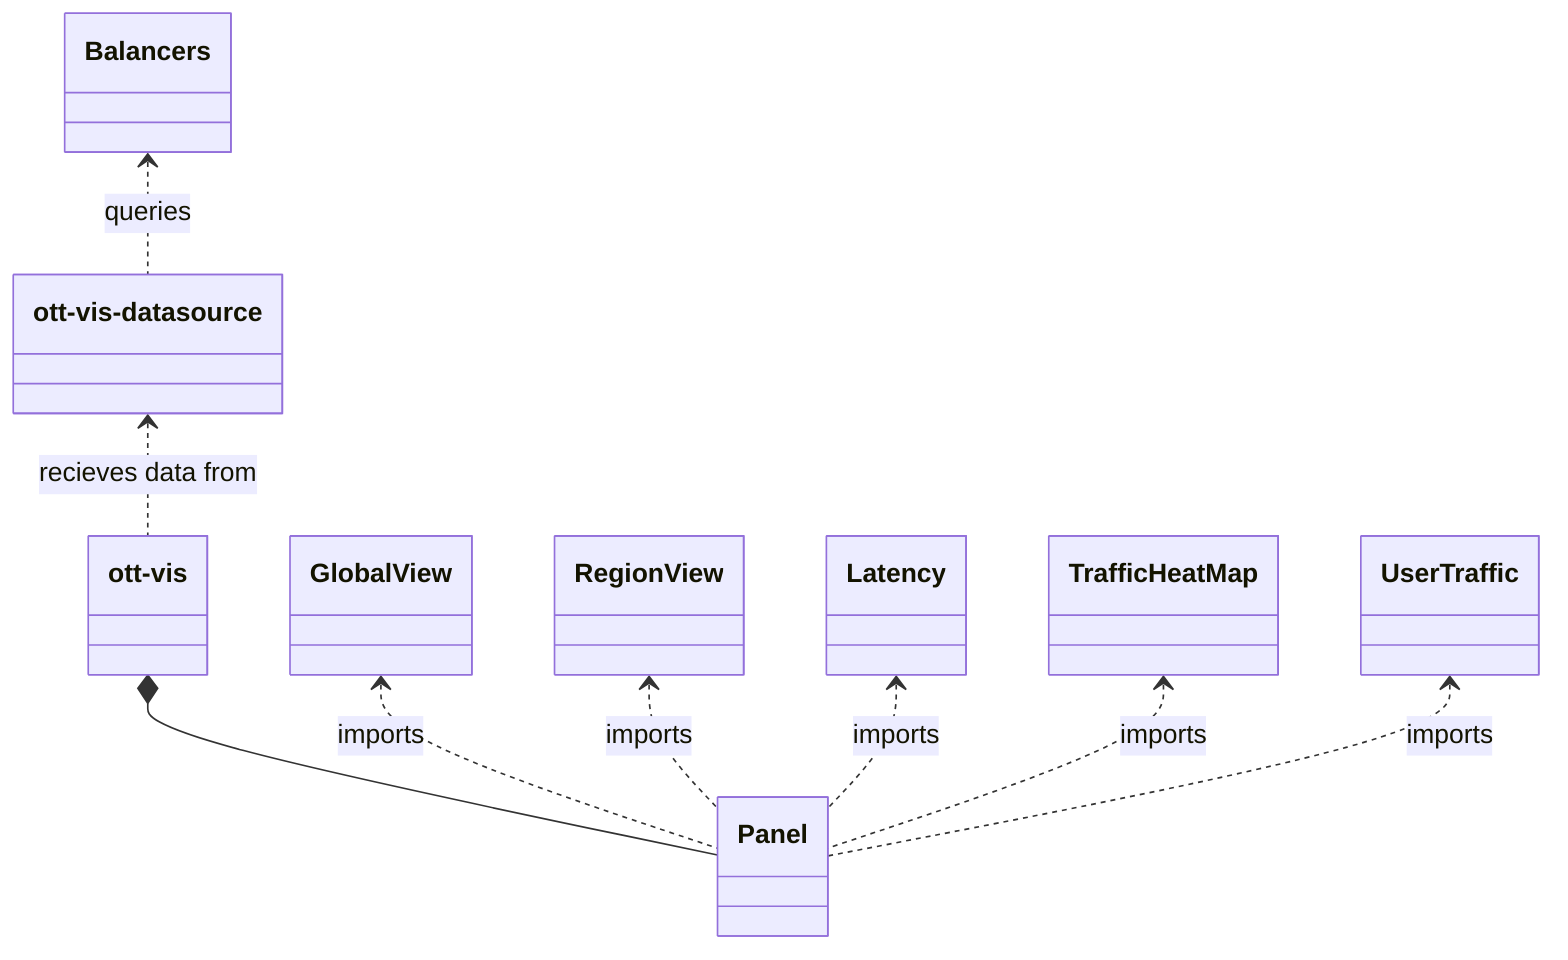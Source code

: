 classDiagram
    Balancers <.. ott-vis-datasource : queries
    ott-vis-datasource <.. ott-vis : recieves data from
    ott-vis *-- Panel
    GlobalView <.. Panel : imports
    RegionView <.. Panel : imports
    Latency <.. Panel : imports
    TrafficHeatMap <.. Panel : imports
    UserTraffic <.. Panel : imports